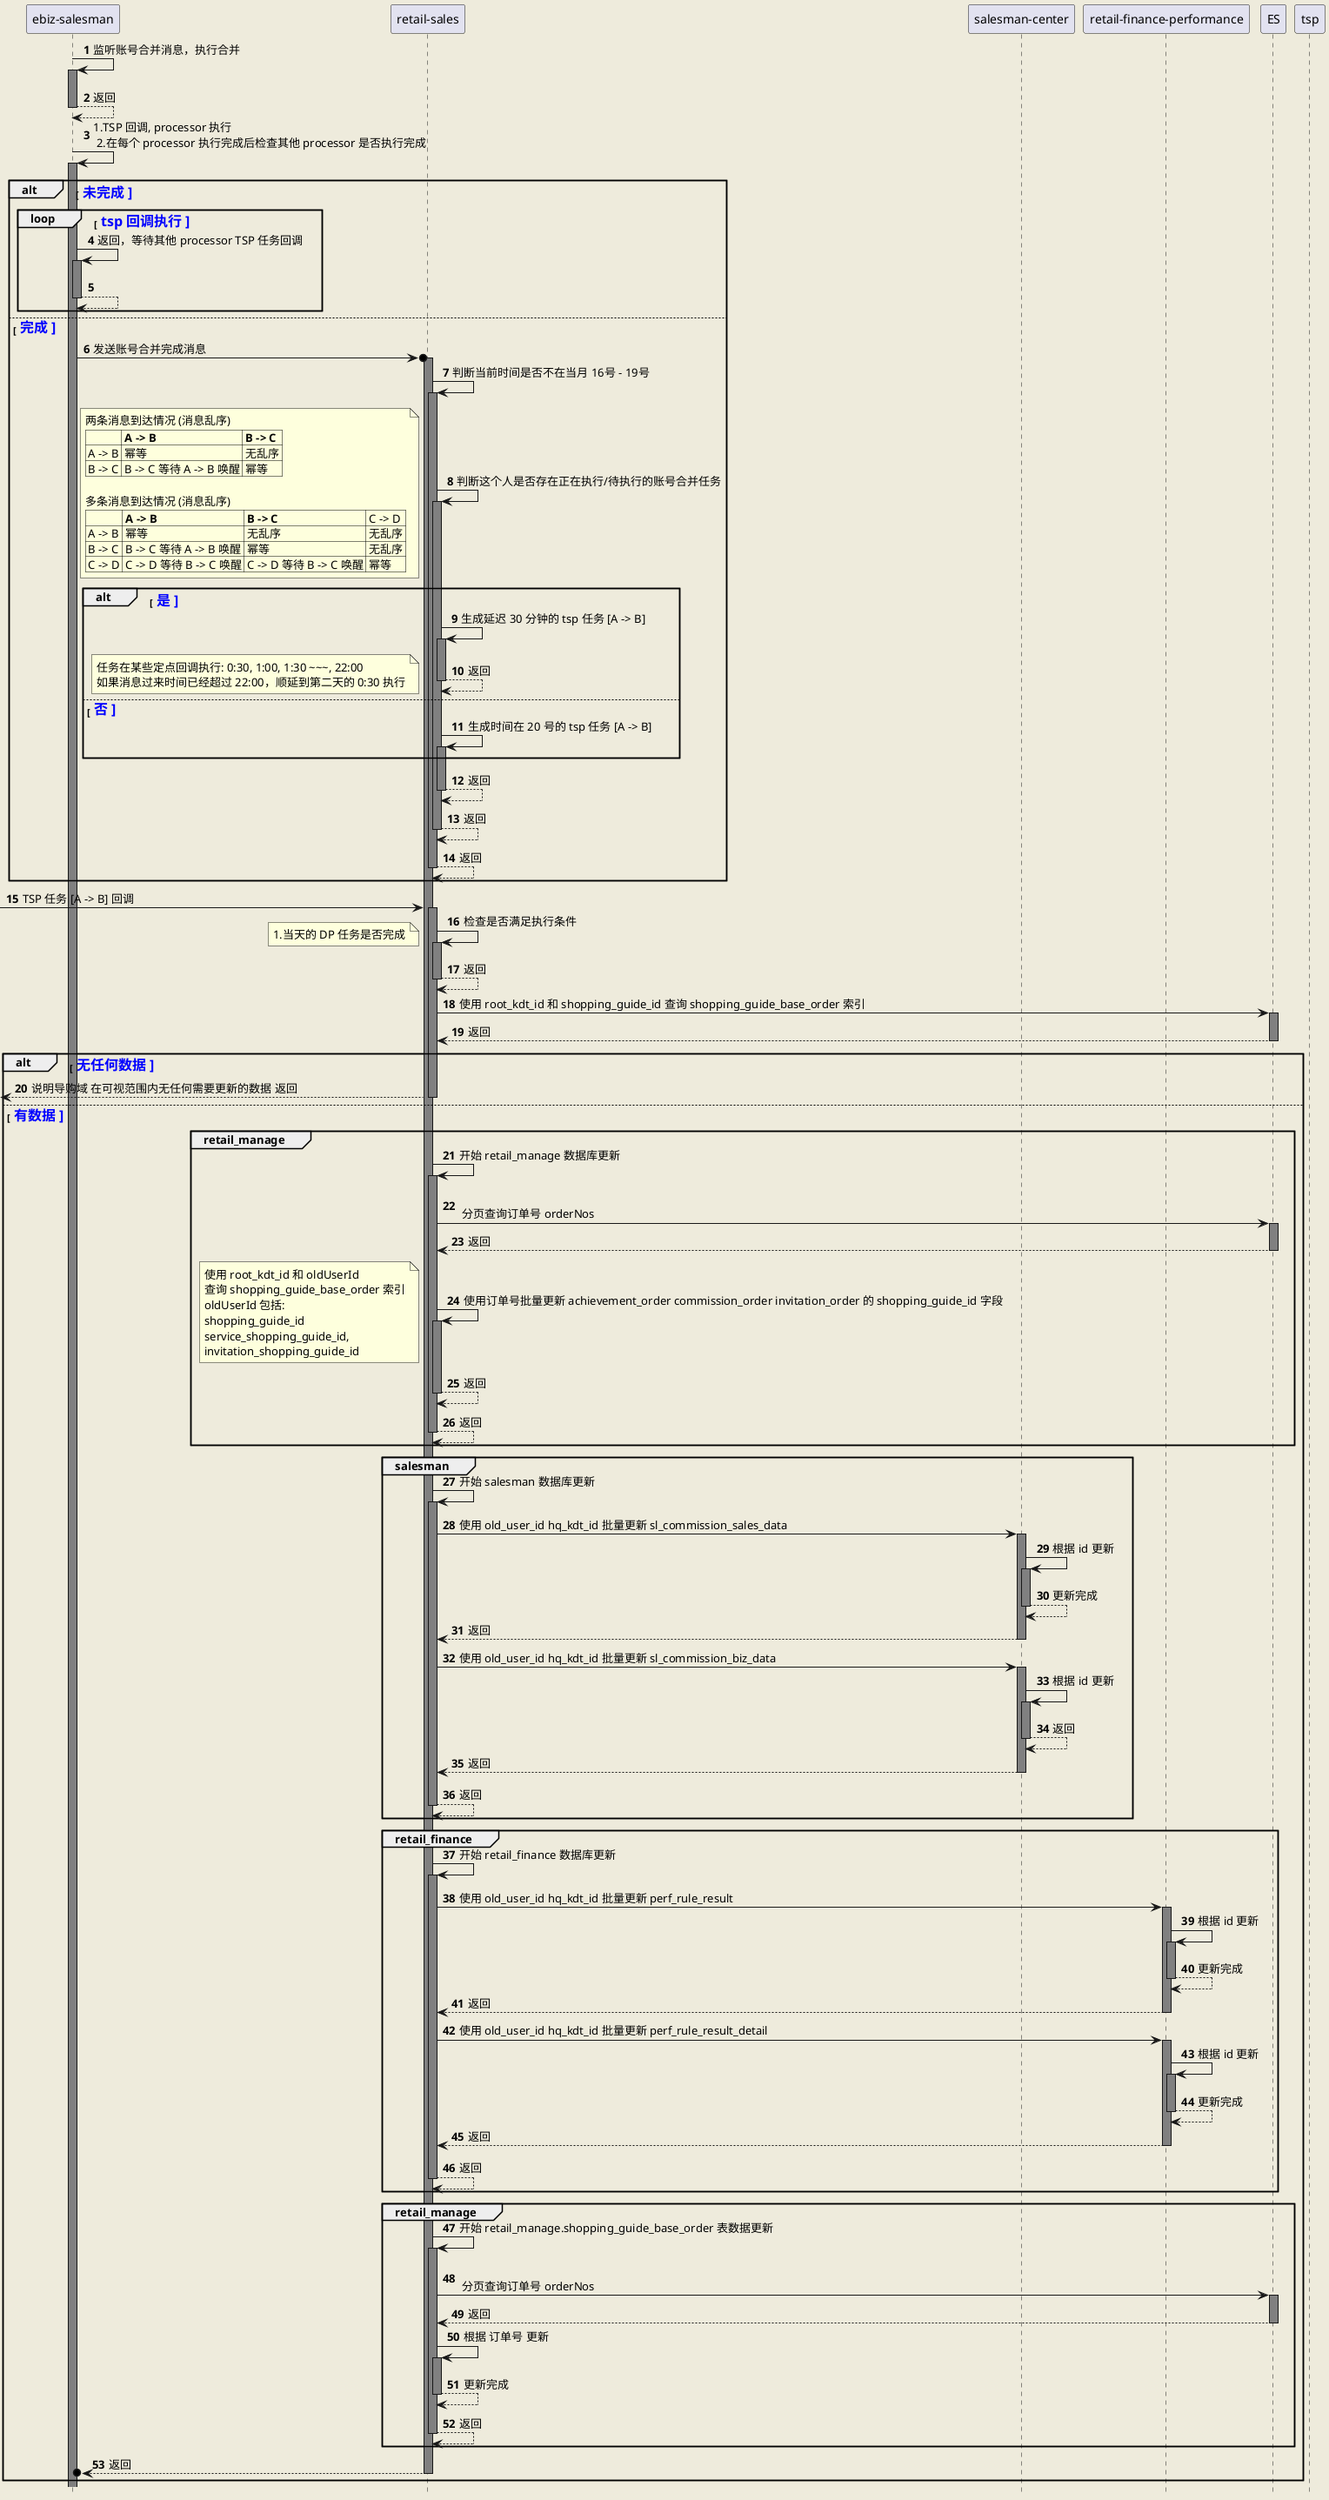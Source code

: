 @startuml
'https://plantuml.com/sequence-diagram
hide footbox
skinparam backgroundColor #EEEBDC

skinparam sequence {
    LifeLineBackgroundColor grey
}

autonumber
autoActivate on

'不同的系统应使用不同的合并策略
participant "ebiz-salesman" as ebiz
participant "retail-sales" as sales
participant "salesman-center" as salesman
participant "retail-finance-performance" as performance
participant "ES" as es
participant "tsp" as tsp

ebiz -> ebiz : 监听账号合并消息，执行合并
return 返回

ebiz -> ebiz : 1.TSP 回调, processor 执行 \n 2.在每个 processor 执行完成后检查其他 processor 是否执行完成

alt <font size = 16 color = blue> 未完成 <b>
    loop <font size = 16 color = blue> tsp 回调执行 <b>
        ebiz -> ebiz : 返回，等待其他 processor TSP 任务回调
        return
    end
else <font size = 16 color = blue> 完成 <b>
    ebiz ->o sales : 发送账号合并完成消息
    sales -> sales : 判断当前时间是否不在当月 16号 - 19号
    sales -> sales : 判断这个人是否存在正在执行/待执行的账号合并任务
    note left
        两条消息到达情况 (消息乱序)
        |= |= A -> B |= B -> C |
        | A -> B | 幂等 | 无乱序 |
        | B -> C | B -> C 等待 A -> B 唤醒 | 幂等 |

        多条消息到达情况 (消息乱序)
        |= |= A -> B |= B -> C | C -> D |
        | A -> B | 幂等 | 无乱序 | 无乱序 |
        | B -> C | B -> C 等待 A -> B 唤醒 | 幂等 | 无乱序 |
        | C -> D | C -> D 等待 B -> C 唤醒 | C -> D 等待 B -> C 唤醒 | 幂等 |
    end note
    alt <font size = 16 color = blue> 是 <b>
        sales -> sales : 生成延迟 30 分钟的 tsp 任务 [A -> B]
        return 返回
        note left
            任务在某些定点回调执行: 0:30, 1:00, 1:30 ~~~, 22:00
            如果消息过来时间已经超过 22:00，顺延到第二天的 0:30 执行
        end note
    else <font size = 16 color = blue> 否 <b>
        sales -> sales : 生成时间在 20 号的 tsp 任务 [A -> B]
    end


    return 返回
    return 返回

    return 返回
end

[-> sales : TSP 任务 [A -> B] 回调

sales -> sales : 检查是否满足执行条件
note left
    1.当天的 DP 任务是否完成
end note

return 返回

sales -> es : 使用 root_kdt_id 和 shopping_guide_id 查询 shopping_guide_base_order 索引
return 返回

alt <font size = 16 color = blue> 无任何数据 <b>
    return 说明导购域 在可视范围内无任何需要更新的数据 返回
else <font size = 16 color = blue> 有数据 <b>

    group retail_manage
        sales -> sales : 开始 retail_manage 数据库更新
        sales -> es : \n 分页查询订单号 orderNos
        return 返回
        sales -> sales : 使用订单号批量更新 achievement_order commission_order invitation_order 的 shopping_guide_id 字段
        note left
            使用 root_kdt_id 和 oldUserId
            查询 shopping_guide_base_order 索引
            oldUserId 包括:
            shopping_guide_id
            service_shopping_guide_id,
            invitation_shopping_guide_id
        end note
        return 返回
        return 返回
    end

    group salesman
        sales -> sales : 开始 salesman 数据库更新
        sales -> salesman : 使用 old_user_id hq_kdt_id 批量更新 sl_commission_sales_data
        salesman -> salesman : 根据 id 更新
        return 更新完成
        return 返回
        sales -> salesman : 使用 old_user_id hq_kdt_id 批量更新 sl_commission_biz_data
        salesman -> salesman : 根据 id 更新
        return 返回
        return 返回
        return 返回
    end

   group retail_finance
        sales -> sales : 开始 retail_finance 数据库更新
        sales -> performance : 使用 old_user_id hq_kdt_id 批量更新 perf_rule_result
        performance -> performance : 根据 id 更新
        return 更新完成
        return 返回
        sales -> performance : 使用 old_user_id hq_kdt_id 批量更新 perf_rule_result_detail
        performance -> performance : 根据 id 更新
        return 更新完成
        return 返回
        return 返回
   end

    group retail_manage
           sales -> sales : 开始 retail_manage.shopping_guide_base_order 表数据更新
           sales -> es : \n 分页查询订单号 orderNos
           return 返回
           sales -> sales : 根据 订单号 更新
           return 更新完成
           return 返回
      end

   return 返回
end

@enduml